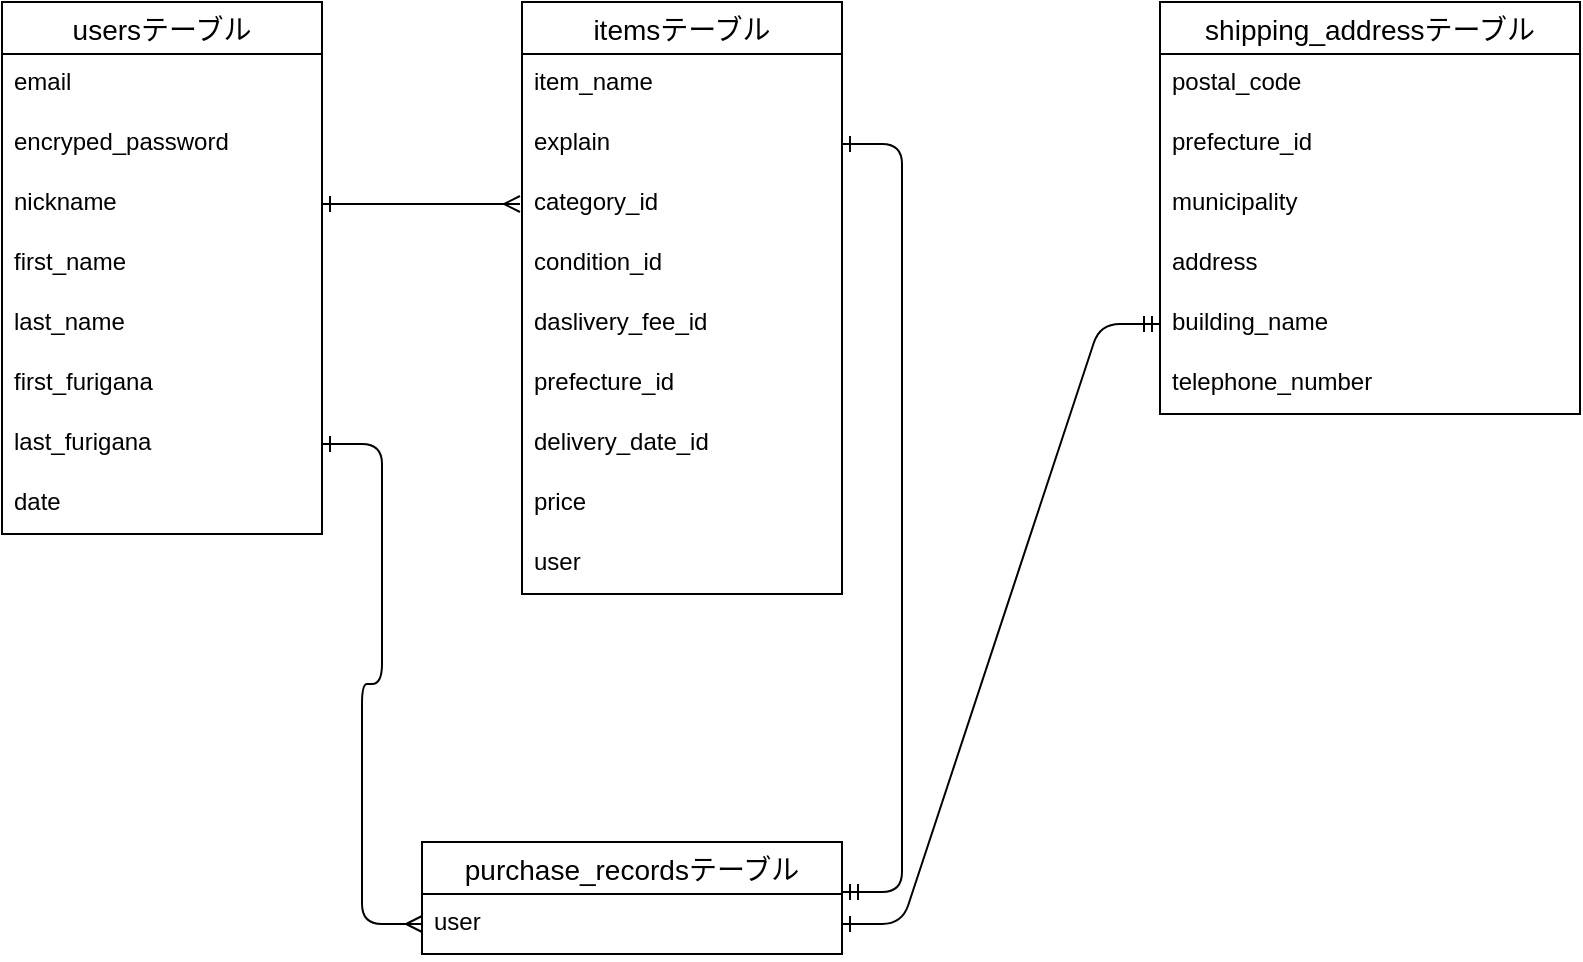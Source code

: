 <mxfile>
    <diagram id="W8rsohJSVC5mv5LOeK8x" name="ページ1">
        <mxGraphModel dx="880" dy="560" grid="1" gridSize="10" guides="1" tooltips="1" connect="1" arrows="1" fold="1" page="1" pageScale="1" pageWidth="827" pageHeight="1169" math="0" shadow="0">
            <root>
                <mxCell id="0"/>
                <mxCell id="1" parent="0"/>
                <mxCell id="50" value="usersテーブル" style="swimlane;fontStyle=0;childLayout=stackLayout;horizontal=1;startSize=26;horizontalStack=0;resizeParent=1;resizeParentMax=0;resizeLast=0;collapsible=1;marginBottom=0;align=center;fontSize=14;" vertex="1" parent="1">
                    <mxGeometry x="20" y="600" width="160" height="266" as="geometry"/>
                </mxCell>
                <mxCell id="51" value="email" style="text;strokeColor=none;fillColor=none;spacingLeft=4;spacingRight=4;overflow=hidden;rotatable=0;points=[[0,0.5],[1,0.5]];portConstraint=eastwest;fontSize=12;" vertex="1" parent="50">
                    <mxGeometry y="26" width="160" height="30" as="geometry"/>
                </mxCell>
                <mxCell id="52" value="encryped_password" style="text;strokeColor=none;fillColor=none;spacingLeft=4;spacingRight=4;overflow=hidden;rotatable=0;points=[[0,0.5],[1,0.5]];portConstraint=eastwest;fontSize=12;" vertex="1" parent="50">
                    <mxGeometry y="56" width="160" height="30" as="geometry"/>
                </mxCell>
                <mxCell id="55" value="nickname" style="text;strokeColor=none;fillColor=none;spacingLeft=4;spacingRight=4;overflow=hidden;rotatable=0;points=[[0,0.5],[1,0.5]];portConstraint=eastwest;fontSize=12;" vertex="1" parent="50">
                    <mxGeometry y="86" width="160" height="30" as="geometry"/>
                </mxCell>
                <mxCell id="56" value="first_name" style="text;strokeColor=none;fillColor=none;spacingLeft=4;spacingRight=4;overflow=hidden;rotatable=0;points=[[0,0.5],[1,0.5]];portConstraint=eastwest;fontSize=12;" vertex="1" parent="50">
                    <mxGeometry y="116" width="160" height="30" as="geometry"/>
                </mxCell>
                <mxCell id="57" value="last_name" style="text;strokeColor=none;fillColor=none;spacingLeft=4;spacingRight=4;overflow=hidden;rotatable=0;points=[[0,0.5],[1,0.5]];portConstraint=eastwest;fontSize=12;" vertex="1" parent="50">
                    <mxGeometry y="146" width="160" height="30" as="geometry"/>
                </mxCell>
                <mxCell id="58" value="first_furigana" style="text;strokeColor=none;fillColor=none;spacingLeft=4;spacingRight=4;overflow=hidden;rotatable=0;points=[[0,0.5],[1,0.5]];portConstraint=eastwest;fontSize=12;" vertex="1" parent="50">
                    <mxGeometry y="176" width="160" height="30" as="geometry"/>
                </mxCell>
                <mxCell id="59" value="last_furigana" style="text;strokeColor=none;fillColor=none;spacingLeft=4;spacingRight=4;overflow=hidden;rotatable=0;points=[[0,0.5],[1,0.5]];portConstraint=eastwest;fontSize=12;" vertex="1" parent="50">
                    <mxGeometry y="206" width="160" height="30" as="geometry"/>
                </mxCell>
                <mxCell id="60" value="date" style="text;strokeColor=none;fillColor=none;spacingLeft=4;spacingRight=4;overflow=hidden;rotatable=0;points=[[0,0.5],[1,0.5]];portConstraint=eastwest;fontSize=12;" vertex="1" parent="50">
                    <mxGeometry y="236" width="160" height="30" as="geometry"/>
                </mxCell>
                <mxCell id="61" value="itemsテーブル" style="swimlane;fontStyle=0;childLayout=stackLayout;horizontal=1;startSize=26;horizontalStack=0;resizeParent=1;resizeParentMax=0;resizeLast=0;collapsible=1;marginBottom=0;align=center;fontSize=14;" vertex="1" parent="1">
                    <mxGeometry x="280" y="600" width="160" height="296" as="geometry"/>
                </mxCell>
                <mxCell id="63" value="item_name" style="text;strokeColor=none;fillColor=none;spacingLeft=4;spacingRight=4;overflow=hidden;rotatable=0;points=[[0,0.5],[1,0.5]];portConstraint=eastwest;fontSize=12;" vertex="1" parent="61">
                    <mxGeometry y="26" width="160" height="30" as="geometry"/>
                </mxCell>
                <mxCell id="64" value="explain" style="text;strokeColor=none;fillColor=none;spacingLeft=4;spacingRight=4;overflow=hidden;rotatable=0;points=[[0,0.5],[1,0.5]];portConstraint=eastwest;fontSize=12;" vertex="1" parent="61">
                    <mxGeometry y="56" width="160" height="30" as="geometry"/>
                </mxCell>
                <mxCell id="90" value="category_id&#10;&#10;" style="text;strokeColor=none;fillColor=none;spacingLeft=4;spacingRight=4;overflow=hidden;rotatable=0;points=[[0,0.5],[1,0.5]];portConstraint=eastwest;fontSize=12;" vertex="1" parent="61">
                    <mxGeometry y="86" width="160" height="30" as="geometry"/>
                </mxCell>
                <mxCell id="66" value="condition_id&#10;" style="text;strokeColor=none;fillColor=none;spacingLeft=4;spacingRight=4;overflow=hidden;rotatable=0;points=[[0,0.5],[1,0.5]];portConstraint=eastwest;fontSize=12;" vertex="1" parent="61">
                    <mxGeometry y="116" width="160" height="30" as="geometry"/>
                </mxCell>
                <mxCell id="67" value="daslivery_fee_id&#10;" style="text;strokeColor=none;fillColor=none;spacingLeft=4;spacingRight=4;overflow=hidden;rotatable=0;points=[[0,0.5],[1,0.5]];portConstraint=eastwest;fontSize=12;" vertex="1" parent="61">
                    <mxGeometry y="146" width="160" height="30" as="geometry"/>
                </mxCell>
                <mxCell id="68" value="prefecture_id" style="text;strokeColor=none;fillColor=none;spacingLeft=4;spacingRight=4;overflow=hidden;rotatable=0;points=[[0,0.5],[1,0.5]];portConstraint=eastwest;fontSize=12;" vertex="1" parent="61">
                    <mxGeometry y="176" width="160" height="30" as="geometry"/>
                </mxCell>
                <mxCell id="69" value="delivery_date_id" style="text;strokeColor=none;fillColor=none;spacingLeft=4;spacingRight=4;overflow=hidden;rotatable=0;points=[[0,0.5],[1,0.5]];portConstraint=eastwest;fontSize=12;" vertex="1" parent="61">
                    <mxGeometry y="206" width="160" height="30" as="geometry"/>
                </mxCell>
                <mxCell id="70" value="price" style="text;strokeColor=none;fillColor=none;spacingLeft=4;spacingRight=4;overflow=hidden;rotatable=0;points=[[0,0.5],[1,0.5]];portConstraint=eastwest;fontSize=12;" vertex="1" parent="61">
                    <mxGeometry y="236" width="160" height="30" as="geometry"/>
                </mxCell>
                <mxCell id="71" value="user" style="text;strokeColor=none;fillColor=none;spacingLeft=4;spacingRight=4;overflow=hidden;rotatable=0;points=[[0,0.5],[1,0.5]];portConstraint=eastwest;fontSize=12;" vertex="1" parent="61">
                    <mxGeometry y="266" width="160" height="30" as="geometry"/>
                </mxCell>
                <mxCell id="72" value="shipping_addressテーブル" style="swimlane;fontStyle=0;childLayout=stackLayout;horizontal=1;startSize=26;horizontalStack=0;resizeParent=1;resizeParentMax=0;resizeLast=0;collapsible=1;marginBottom=0;align=center;fontSize=14;" vertex="1" parent="1">
                    <mxGeometry x="599" y="600" width="210" height="206" as="geometry"/>
                </mxCell>
                <mxCell id="73" value="postal_code" style="text;strokeColor=none;fillColor=none;spacingLeft=4;spacingRight=4;overflow=hidden;rotatable=0;points=[[0,0.5],[1,0.5]];portConstraint=eastwest;fontSize=12;" vertex="1" parent="72">
                    <mxGeometry y="26" width="210" height="30" as="geometry"/>
                </mxCell>
                <mxCell id="74" value="prefecture_id" style="text;strokeColor=none;fillColor=none;spacingLeft=4;spacingRight=4;overflow=hidden;rotatable=0;points=[[0,0.5],[1,0.5]];portConstraint=eastwest;fontSize=12;" vertex="1" parent="72">
                    <mxGeometry y="56" width="210" height="30" as="geometry"/>
                </mxCell>
                <mxCell id="75" value="municipality" style="text;strokeColor=none;fillColor=none;spacingLeft=4;spacingRight=4;overflow=hidden;rotatable=0;points=[[0,0.5],[1,0.5]];portConstraint=eastwest;fontSize=12;" vertex="1" parent="72">
                    <mxGeometry y="86" width="210" height="30" as="geometry"/>
                </mxCell>
                <mxCell id="77" value="address" style="text;strokeColor=none;fillColor=none;spacingLeft=4;spacingRight=4;overflow=hidden;rotatable=0;points=[[0,0.5],[1,0.5]];portConstraint=eastwest;fontSize=12;" vertex="1" parent="72">
                    <mxGeometry y="116" width="210" height="30" as="geometry"/>
                </mxCell>
                <mxCell id="78" value="building_name" style="text;strokeColor=none;fillColor=none;spacingLeft=4;spacingRight=4;overflow=hidden;rotatable=0;points=[[0,0.5],[1,0.5]];portConstraint=eastwest;fontSize=12;" vertex="1" parent="72">
                    <mxGeometry y="146" width="210" height="30" as="geometry"/>
                </mxCell>
                <mxCell id="79" value="telephone_number" style="text;strokeColor=none;fillColor=none;spacingLeft=4;spacingRight=4;overflow=hidden;rotatable=0;points=[[0,0.5],[1,0.5]];portConstraint=eastwest;fontSize=12;" vertex="1" parent="72">
                    <mxGeometry y="176" width="210" height="30" as="geometry"/>
                </mxCell>
                <mxCell id="83" value="purchase_recordsテーブル" style="swimlane;fontStyle=0;childLayout=stackLayout;horizontal=1;startSize=26;horizontalStack=0;resizeParent=1;resizeParentMax=0;resizeLast=0;collapsible=1;marginBottom=0;align=center;fontSize=14;" vertex="1" parent="1">
                    <mxGeometry x="230" y="1020" width="210" height="56" as="geometry"/>
                </mxCell>
                <mxCell id="84" value="user" style="text;strokeColor=none;fillColor=none;spacingLeft=4;spacingRight=4;overflow=hidden;rotatable=0;points=[[0,0.5],[1,0.5]];portConstraint=eastwest;fontSize=12;" vertex="1" parent="83">
                    <mxGeometry y="26" width="210" height="30" as="geometry"/>
                </mxCell>
                <mxCell id="110" style="rounded=0;orthogonalLoop=1;jettySize=auto;html=1;exitX=1;exitY=0.5;exitDx=0;exitDy=0;endArrow=ERmany;endFill=0;startArrow=ERone;startFill=0;" edge="1" parent="1">
                    <mxGeometry relative="1" as="geometry">
                        <mxPoint x="180" y="701" as="sourcePoint"/>
                        <mxPoint x="279" y="701" as="targetPoint"/>
                    </mxGeometry>
                </mxCell>
                <mxCell id="117" value="" style="edgeStyle=entityRelationEdgeStyle;fontSize=12;html=1;endArrow=ERmany;entryX=0;entryY=0.5;entryDx=0;entryDy=0;startArrow=ERone;startFill=0;exitX=1;exitY=0.5;exitDx=0;exitDy=0;" edge="1" parent="1" source="59" target="84">
                    <mxGeometry width="100" height="100" relative="1" as="geometry">
                        <mxPoint x="180" y="870" as="sourcePoint"/>
                        <mxPoint x="280" y="770" as="targetPoint"/>
                    </mxGeometry>
                </mxCell>
                <mxCell id="118" value="" style="edgeStyle=entityRelationEdgeStyle;fontSize=12;html=1;endArrow=ERmandOne;startArrow=ERone;startFill=0;exitX=1;exitY=0.5;exitDx=0;exitDy=0;entryX=1;entryY=-0.033;entryDx=0;entryDy=0;entryPerimeter=0;" edge="1" parent="1" source="64" target="84">
                    <mxGeometry width="100" height="100" relative="1" as="geometry">
                        <mxPoint x="440" y="890" as="sourcePoint"/>
                        <mxPoint x="500" y="1000" as="targetPoint"/>
                    </mxGeometry>
                </mxCell>
                <mxCell id="119" value="" style="edgeStyle=entityRelationEdgeStyle;fontSize=12;html=1;endArrow=ERmandOne;startArrow=ERone;entryX=0;entryY=0.5;entryDx=0;entryDy=0;startFill=0;exitX=1;exitY=0.5;exitDx=0;exitDy=0;" edge="1" parent="1" source="84" target="78">
                    <mxGeometry width="100" height="100" relative="1" as="geometry">
                        <mxPoint x="440" y="1040" as="sourcePoint"/>
                        <mxPoint x="540" y="940" as="targetPoint"/>
                    </mxGeometry>
                </mxCell>
            </root>
        </mxGraphModel>
    </diagram>
</mxfile>